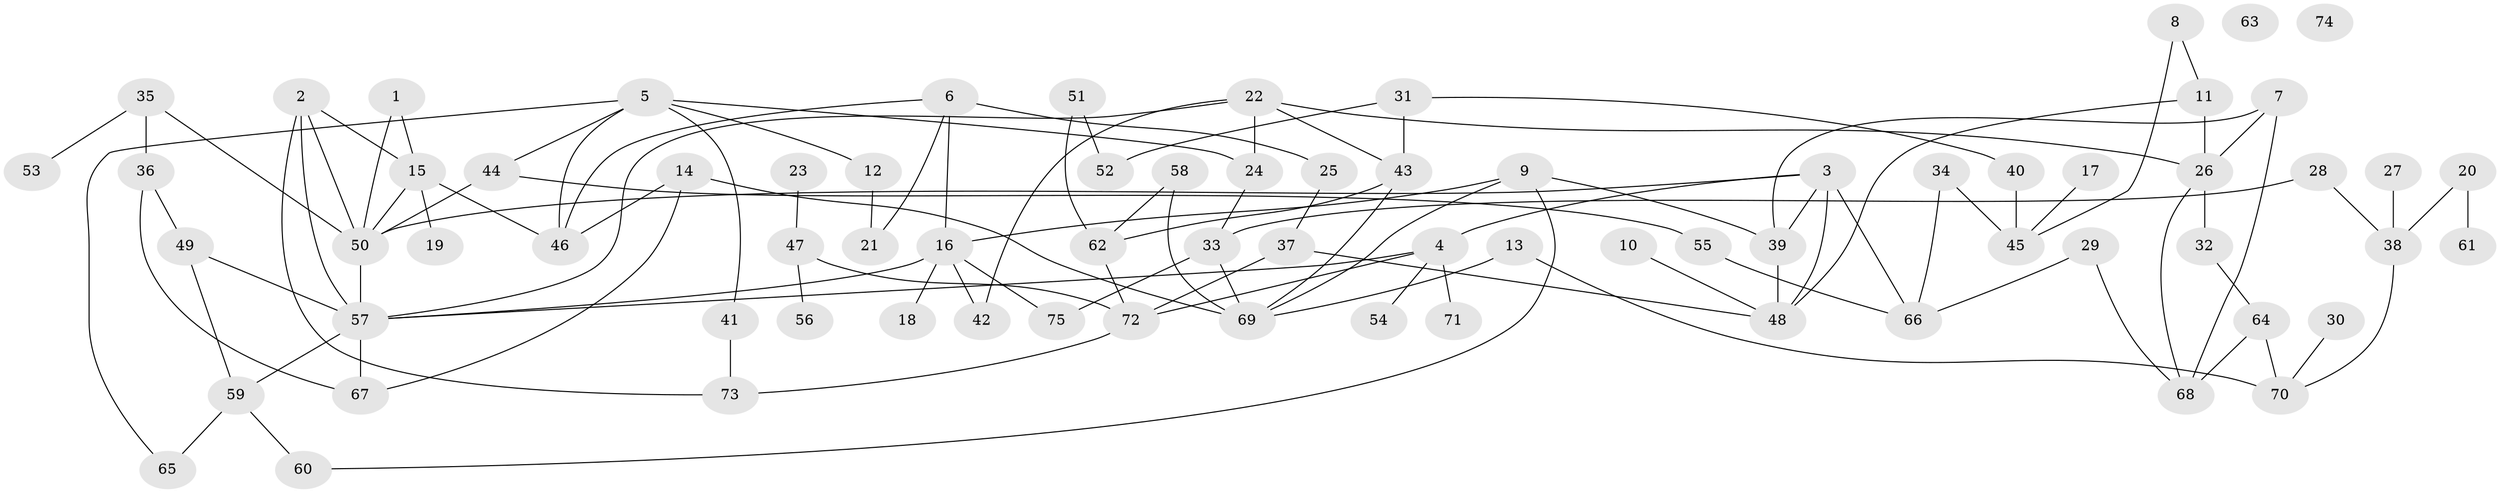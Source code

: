// Generated by graph-tools (version 1.1) at 2025/00/03/09/25 03:00:42]
// undirected, 75 vertices, 110 edges
graph export_dot {
graph [start="1"]
  node [color=gray90,style=filled];
  1;
  2;
  3;
  4;
  5;
  6;
  7;
  8;
  9;
  10;
  11;
  12;
  13;
  14;
  15;
  16;
  17;
  18;
  19;
  20;
  21;
  22;
  23;
  24;
  25;
  26;
  27;
  28;
  29;
  30;
  31;
  32;
  33;
  34;
  35;
  36;
  37;
  38;
  39;
  40;
  41;
  42;
  43;
  44;
  45;
  46;
  47;
  48;
  49;
  50;
  51;
  52;
  53;
  54;
  55;
  56;
  57;
  58;
  59;
  60;
  61;
  62;
  63;
  64;
  65;
  66;
  67;
  68;
  69;
  70;
  71;
  72;
  73;
  74;
  75;
  1 -- 15;
  1 -- 50;
  2 -- 15;
  2 -- 50;
  2 -- 57;
  2 -- 73;
  3 -- 4;
  3 -- 39;
  3 -- 48;
  3 -- 50;
  3 -- 66;
  4 -- 54;
  4 -- 57;
  4 -- 71;
  4 -- 72;
  5 -- 12;
  5 -- 24;
  5 -- 41;
  5 -- 44;
  5 -- 46;
  5 -- 65;
  6 -- 16;
  6 -- 21;
  6 -- 25;
  6 -- 46;
  7 -- 26;
  7 -- 39;
  7 -- 68;
  8 -- 11;
  8 -- 45;
  9 -- 16;
  9 -- 39;
  9 -- 60;
  9 -- 69;
  10 -- 48;
  11 -- 26;
  11 -- 48;
  12 -- 21;
  13 -- 69;
  13 -- 70;
  14 -- 46;
  14 -- 67;
  14 -- 69;
  15 -- 19;
  15 -- 46;
  15 -- 50;
  16 -- 18;
  16 -- 42;
  16 -- 57;
  16 -- 75;
  17 -- 45;
  20 -- 38;
  20 -- 61;
  22 -- 24;
  22 -- 26;
  22 -- 42;
  22 -- 43;
  22 -- 57;
  23 -- 47;
  24 -- 33;
  25 -- 37;
  26 -- 32;
  26 -- 68;
  27 -- 38;
  28 -- 33;
  28 -- 38;
  29 -- 66;
  29 -- 68;
  30 -- 70;
  31 -- 40;
  31 -- 43;
  31 -- 52;
  32 -- 64;
  33 -- 69;
  33 -- 75;
  34 -- 45;
  34 -- 66;
  35 -- 36;
  35 -- 50;
  35 -- 53;
  36 -- 49;
  36 -- 67;
  37 -- 48;
  37 -- 72;
  38 -- 70;
  39 -- 48;
  40 -- 45;
  41 -- 73;
  43 -- 62;
  43 -- 69;
  44 -- 50;
  44 -- 55;
  47 -- 56;
  47 -- 72;
  49 -- 57;
  49 -- 59;
  50 -- 57;
  51 -- 52;
  51 -- 62;
  55 -- 66;
  57 -- 59;
  57 -- 67;
  58 -- 62;
  58 -- 69;
  59 -- 60;
  59 -- 65;
  62 -- 72;
  64 -- 68;
  64 -- 70;
  72 -- 73;
}
